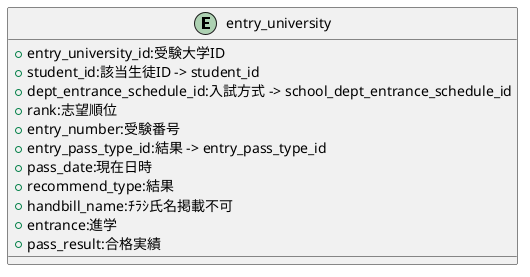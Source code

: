 @startuml

entity "entry_university" {
    + entry_university_id:受験大学ID
    + student_id:該当生徒ID -> student_id
    + dept_entrance_schedule_id:入試方式 -> school_dept_entrance_schedule_id
    + rank:志望順位
    + entry_number:受験番号
    + entry_pass_type_id:結果 -> entry_pass_type_id
    + pass_date:現在日時
    + recommend_type:結果
    + handbill_name:ﾁﾗｼ氏名掲載不可
    + entrance:進学
    + pass_result:合格実績
}

@enduml